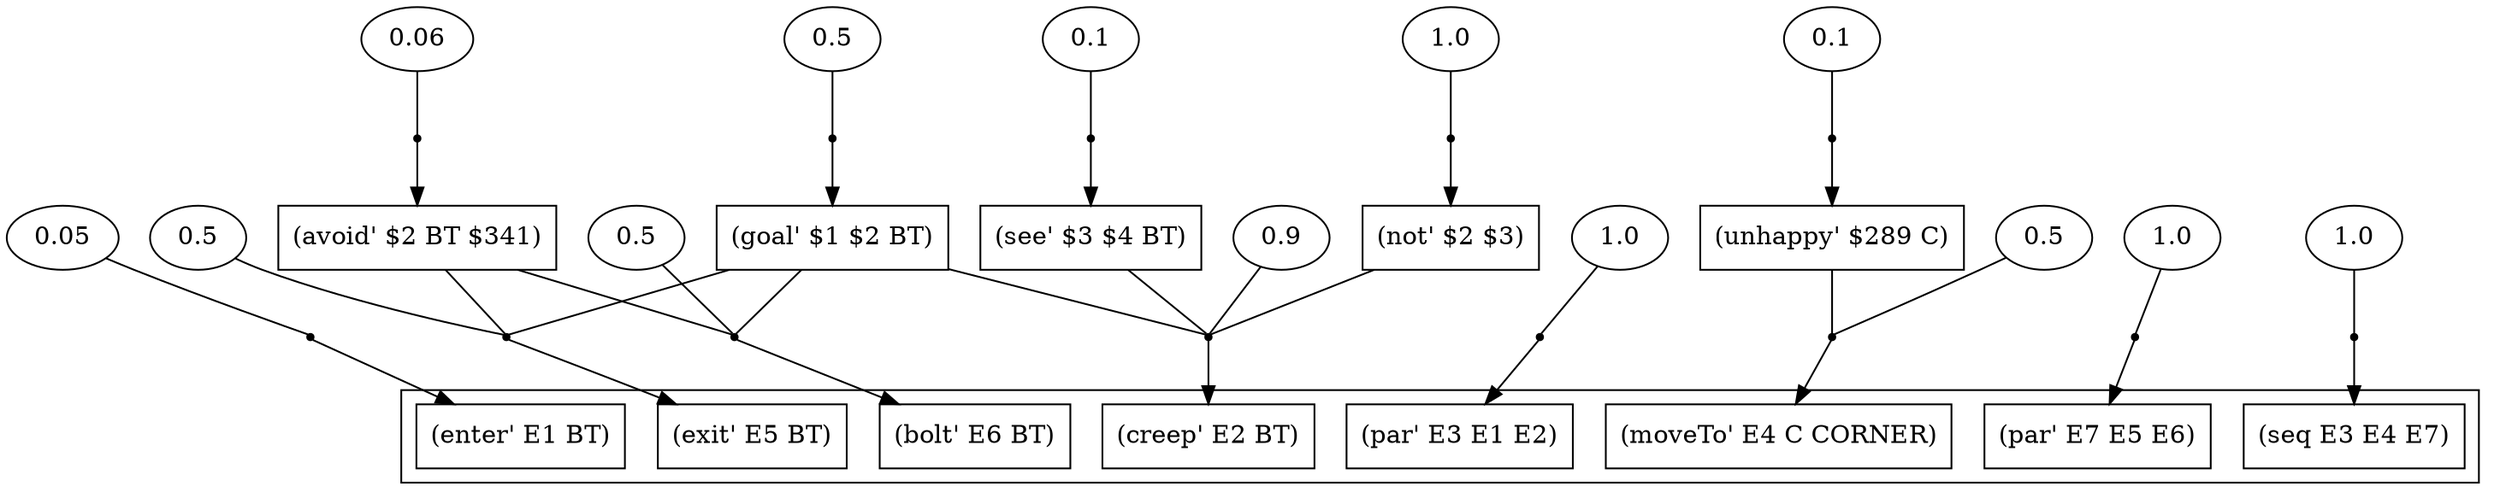 digraph proof {
 graph [rankdir="TB"]
  e0 [label="0.05"];
  e1 [label="0.9"];
  e2 [label="0.5"];
  e3 [label="1.0"];
  e4 [label="0.1"];
  e5 [label="1.0"];
  e6 [label="0.5"];
  e7 [label="0.1"];
  e8 [label="0.5"];
  e9 [label="0.06"];
  e10 [label="0.5"];
  e11 [label="1.0"];
  e12 [label="1.0"];
  i0 [shape=box label="(goal' $1 $2 BT)"];
  i1 [shape=box label="(not' $2 $3)"];
  i2 [shape=box label="(see' $3 $4 BT)"];
  i3 [shape=box label="(unhappy' $289 C)"];
  i4 [shape=box label="(avoid' $2 BT $341)"];
  r0 [shape=point];
  r0 -> o0
  e0 -> r0 [arrowhead=none]
  r1 [shape=point];
  r1 -> o1
  i0 -> r1 [arrowhead=none]
  i1 -> r1 [arrowhead=none]
  i2 -> r1 [arrowhead=none]
  e1 -> r1 [arrowhead=none]
  r2 [shape=point];
  r2 -> i0
  e2 -> r2 [arrowhead=none]
  r3 [shape=point];
  r3 -> i1
  e3 -> r3 [arrowhead=none]
  r4 [shape=point];
  r4 -> i2
  e4 -> r4 [arrowhead=none]
  r5 [shape=point];
  r5 -> o2
  e5 -> r5 [arrowhead=none]
  r6 [shape=point];
  r6 -> o3
  i3 -> r6 [arrowhead=none]
  e6 -> r6 [arrowhead=none]
  r7 [shape=point];
  r7 -> i3
  e7 -> r7 [arrowhead=none]
  r8 [shape=point];
  r8 -> o4
  i4 -> r8 [arrowhead=none]
  i0 -> r8 [arrowhead=none]
  e8 -> r8 [arrowhead=none]
  r9 [shape=point];
  r9 -> i4
  e9 -> r9 [arrowhead=none]
  r10 [shape=point];
  r10 -> o5
  i0 -> r10 [arrowhead=none]
  i4 -> r10 [arrowhead=none]
  e10 -> r10 [arrowhead=none]
  r11 [shape=point];
  r11 -> o6
  e11 -> r11 [arrowhead=none]
  r12 [shape=point];
  r12 -> o7
  e12 -> r12 [arrowhead=none]
 subgraph cluster {  o0 [shape=box label="(enter' E1 BT)"];
  o1 [shape=box label="(creep' E2 BT)"];
  o2 [shape=box label="(par' E3 E1 E2)"];
  o3 [shape=box label="(moveTo' E4 C CORNER)"];
  o4 [shape=box label="(exit' E5 BT)"];
  o5 [shape=box label="(bolt' E6 BT)"];
  o6 [shape=box label="(par' E7 E5 E6)"];
  o7 [shape=box label="(seq E3 E4 E7)"];
 }
}

